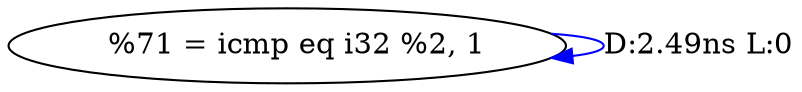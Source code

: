 digraph {
Node0x3749170[label="  %71 = icmp eq i32 %2, 1"];
Node0x3749170 -> Node0x3749170[label="D:2.49ns L:0",color=blue];
}
